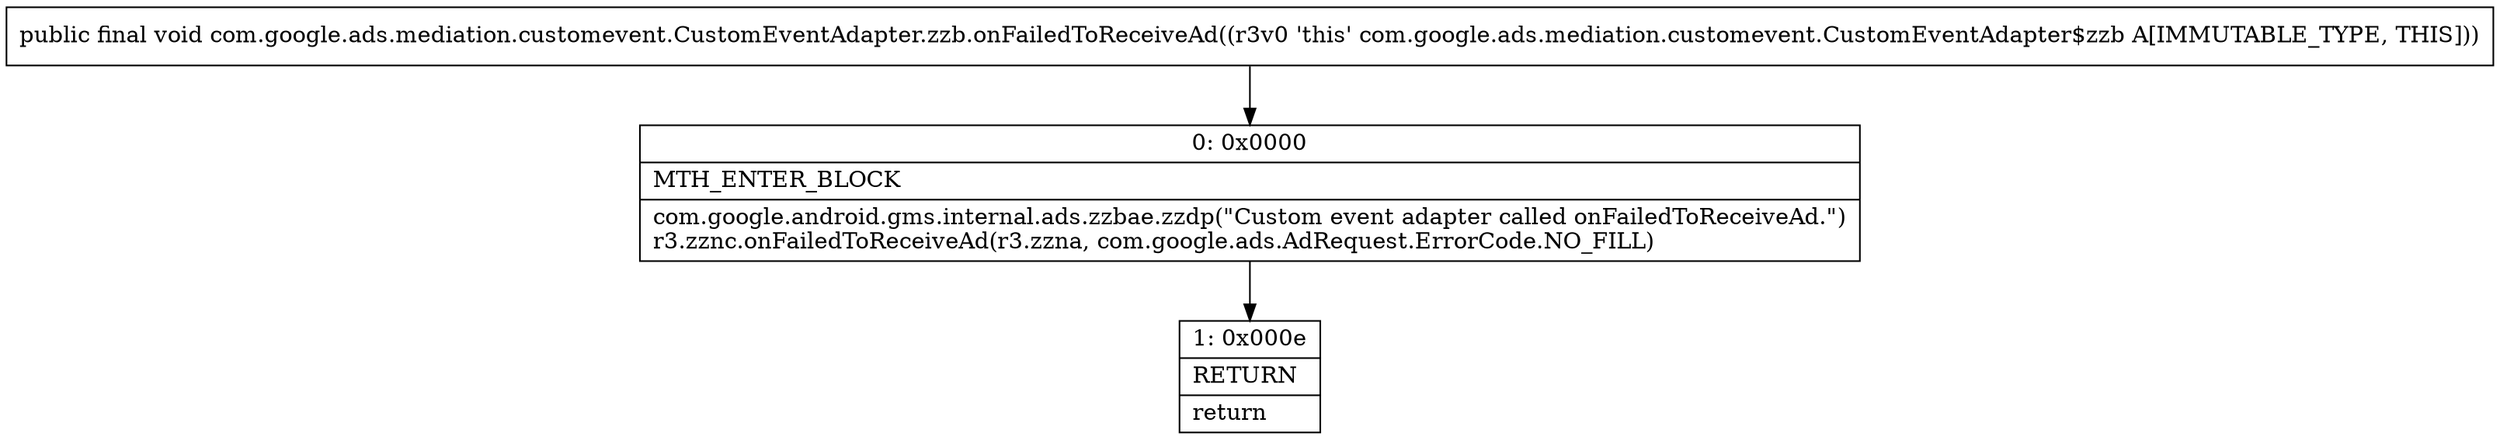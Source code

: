 digraph "CFG forcom.google.ads.mediation.customevent.CustomEventAdapter.zzb.onFailedToReceiveAd()V" {
Node_0 [shape=record,label="{0\:\ 0x0000|MTH_ENTER_BLOCK\l|com.google.android.gms.internal.ads.zzbae.zzdp(\"Custom event adapter called onFailedToReceiveAd.\")\lr3.zznc.onFailedToReceiveAd(r3.zzna, com.google.ads.AdRequest.ErrorCode.NO_FILL)\l}"];
Node_1 [shape=record,label="{1\:\ 0x000e|RETURN\l|return\l}"];
MethodNode[shape=record,label="{public final void com.google.ads.mediation.customevent.CustomEventAdapter.zzb.onFailedToReceiveAd((r3v0 'this' com.google.ads.mediation.customevent.CustomEventAdapter$zzb A[IMMUTABLE_TYPE, THIS])) }"];
MethodNode -> Node_0;
Node_0 -> Node_1;
}

